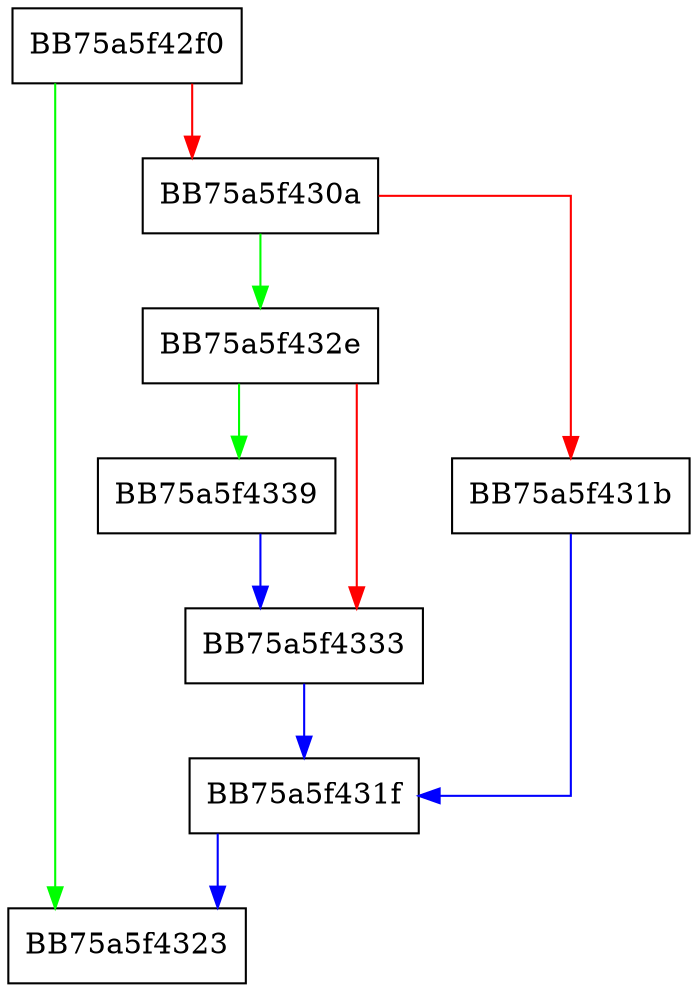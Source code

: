 digraph sqlite3RowSetInsert {
  node [shape="box"];
  graph [splines=ortho];
  BB75a5f42f0 -> BB75a5f4323 [color="green"];
  BB75a5f42f0 -> BB75a5f430a [color="red"];
  BB75a5f430a -> BB75a5f432e [color="green"];
  BB75a5f430a -> BB75a5f431b [color="red"];
  BB75a5f431b -> BB75a5f431f [color="blue"];
  BB75a5f431f -> BB75a5f4323 [color="blue"];
  BB75a5f432e -> BB75a5f4339 [color="green"];
  BB75a5f432e -> BB75a5f4333 [color="red"];
  BB75a5f4333 -> BB75a5f431f [color="blue"];
  BB75a5f4339 -> BB75a5f4333 [color="blue"];
}